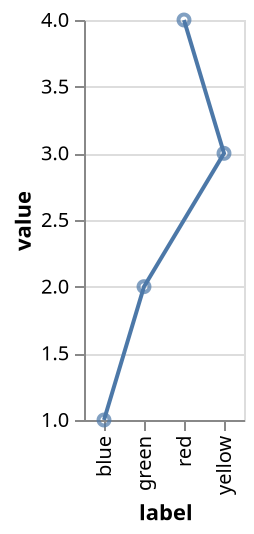 {"$schema":"https://vega.github.io/schema/vega-lite/v2.json","layer":[{"encoding":{"x":{"field":"label","scale":{"zero":false},"type":"ordinal","sort":{"field":"value","op":"values"}},"y":{"field":"value","scale":{"zero":false},"type":"quantitative"},"order":{"field":"value","type":"quantitative"}},"mark":"line"},{"encoding":{"x":{"field":"label","scale":{"zero":false},"type":"ordinal"},"y":{"field":"value","scale":{"zero":false},"type":"quantitative"}},"mark":"point"}],"data":{"values":[{"value":1,"label":"blue"},{"value":2,"label":"green"},{"value":3,"label":"yellow"},{"value":4,"label":"red"}]}}